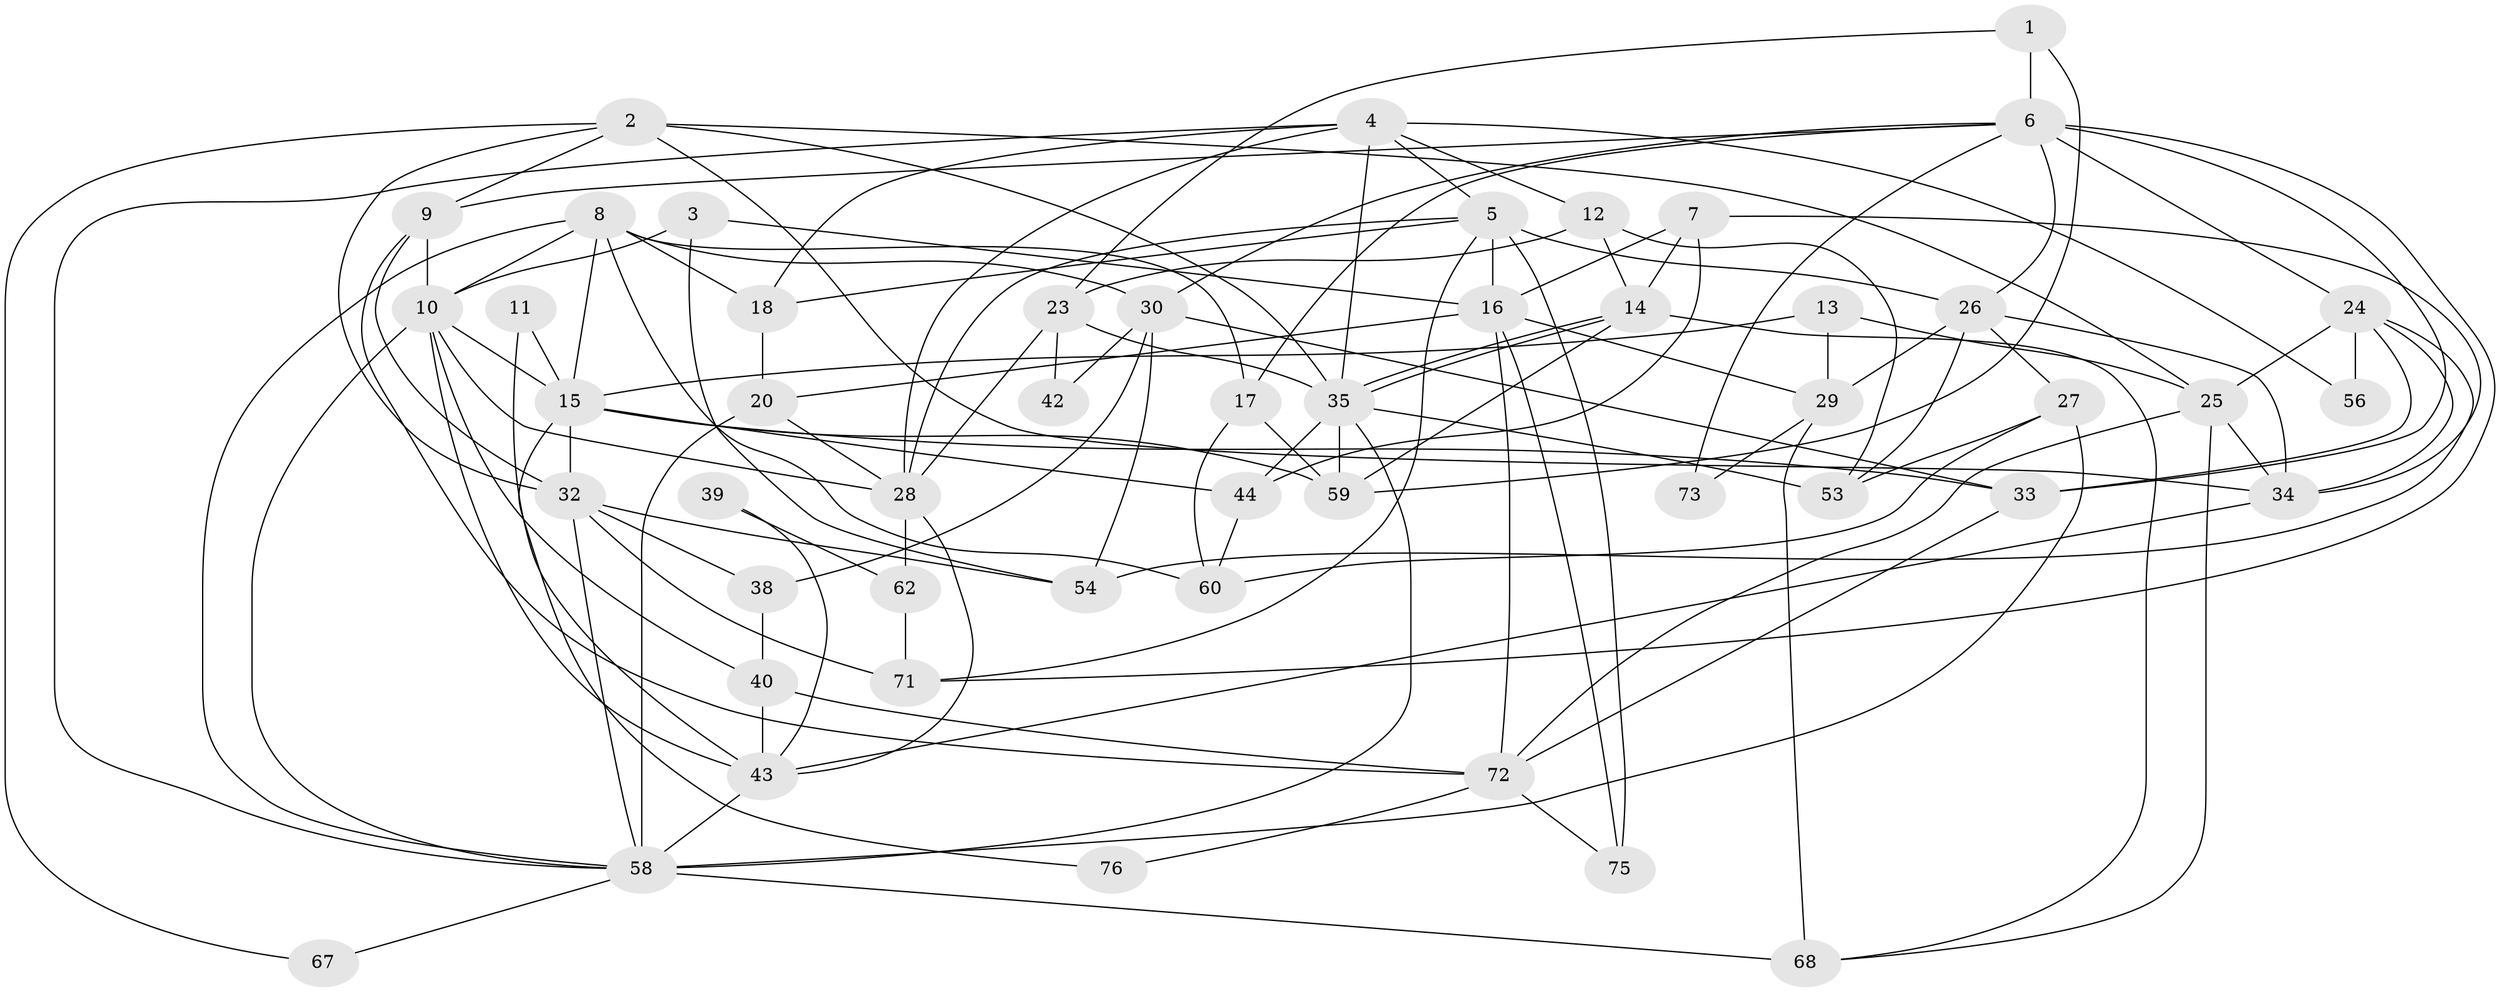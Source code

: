 // Generated by graph-tools (version 1.1) at 2025/52/02/27/25 19:52:09]
// undirected, 51 vertices, 126 edges
graph export_dot {
graph [start="1"]
  node [color=gray90,style=filled];
  1;
  2 [super="+79"];
  3;
  4 [super="+63"];
  5 [super="+21"];
  6 [super="+46"];
  7 [super="+22"];
  8 [super="+70"];
  9 [super="+77"];
  10 [super="+52"];
  11;
  12;
  13;
  14 [super="+45"];
  15 [super="+19"];
  16 [super="+82"];
  17;
  18 [super="+55"];
  20;
  23 [super="+57"];
  24 [super="+36"];
  25 [super="+31"];
  26 [super="+37"];
  27;
  28 [super="+50"];
  29 [super="+41"];
  30 [super="+51"];
  32 [super="+74"];
  33 [super="+61"];
  34 [super="+69"];
  35 [super="+47"];
  38 [super="+48"];
  39;
  40;
  42;
  43 [super="+49"];
  44;
  53 [super="+66"];
  54 [super="+64"];
  56;
  58 [super="+78"];
  59 [super="+65"];
  60;
  62;
  67;
  68 [super="+81"];
  71;
  72 [super="+80"];
  73;
  75;
  76;
  1 -- 23;
  1 -- 59;
  1 -- 6;
  2 -- 35;
  2 -- 32;
  2 -- 67;
  2 -- 25;
  2 -- 9;
  2 -- 34;
  3 -- 54;
  3 -- 16;
  3 -- 10;
  4 -- 35;
  4 -- 56;
  4 -- 58;
  4 -- 12;
  4 -- 28;
  4 -- 18;
  4 -- 5;
  5 -- 71;
  5 -- 16 [weight=2];
  5 -- 28;
  5 -- 18;
  5 -- 26;
  5 -- 75;
  6 -- 17;
  6 -- 9;
  6 -- 33;
  6 -- 71;
  6 -- 24;
  6 -- 73;
  6 -- 26;
  6 -- 30 [weight=2];
  7 -- 14;
  7 -- 16;
  7 -- 44;
  7 -- 34;
  8 -- 17;
  8 -- 60;
  8 -- 10;
  8 -- 15;
  8 -- 30;
  8 -- 18;
  8 -- 58;
  9 -- 10;
  9 -- 32;
  9 -- 72;
  10 -- 40;
  10 -- 43;
  10 -- 58;
  10 -- 15;
  10 -- 28;
  11 -- 43;
  11 -- 15;
  12 -- 23;
  12 -- 53;
  12 -- 14;
  13 -- 29;
  13 -- 15;
  13 -- 25;
  14 -- 35;
  14 -- 35;
  14 -- 68;
  14 -- 59;
  15 -- 33;
  15 -- 44;
  15 -- 76;
  15 -- 59;
  15 -- 32;
  16 -- 20;
  16 -- 29;
  16 -- 75;
  16 -- 72;
  17 -- 60;
  17 -- 59;
  18 -- 20;
  20 -- 28 [weight=2];
  20 -- 58;
  23 -- 42;
  23 -- 35;
  23 -- 28;
  24 -- 56 [weight=2];
  24 -- 33;
  24 -- 25;
  24 -- 34 [weight=2];
  24 -- 54;
  25 -- 34;
  25 -- 68;
  25 -- 72;
  26 -- 34;
  26 -- 29;
  26 -- 27;
  26 -- 53;
  27 -- 60;
  27 -- 58;
  27 -- 53;
  28 -- 62;
  28 -- 43;
  29 -- 68;
  29 -- 73;
  30 -- 33;
  30 -- 38;
  30 -- 42;
  30 -- 54;
  32 -- 38;
  32 -- 54;
  32 -- 58;
  32 -- 71;
  33 -- 72;
  34 -- 43;
  35 -- 44;
  35 -- 53;
  35 -- 59;
  35 -- 58;
  38 -- 40;
  39 -- 62;
  39 -- 43;
  40 -- 43;
  40 -- 72;
  43 -- 58;
  44 -- 60;
  58 -- 68 [weight=2];
  58 -- 67;
  62 -- 71;
  72 -- 75;
  72 -- 76;
}
